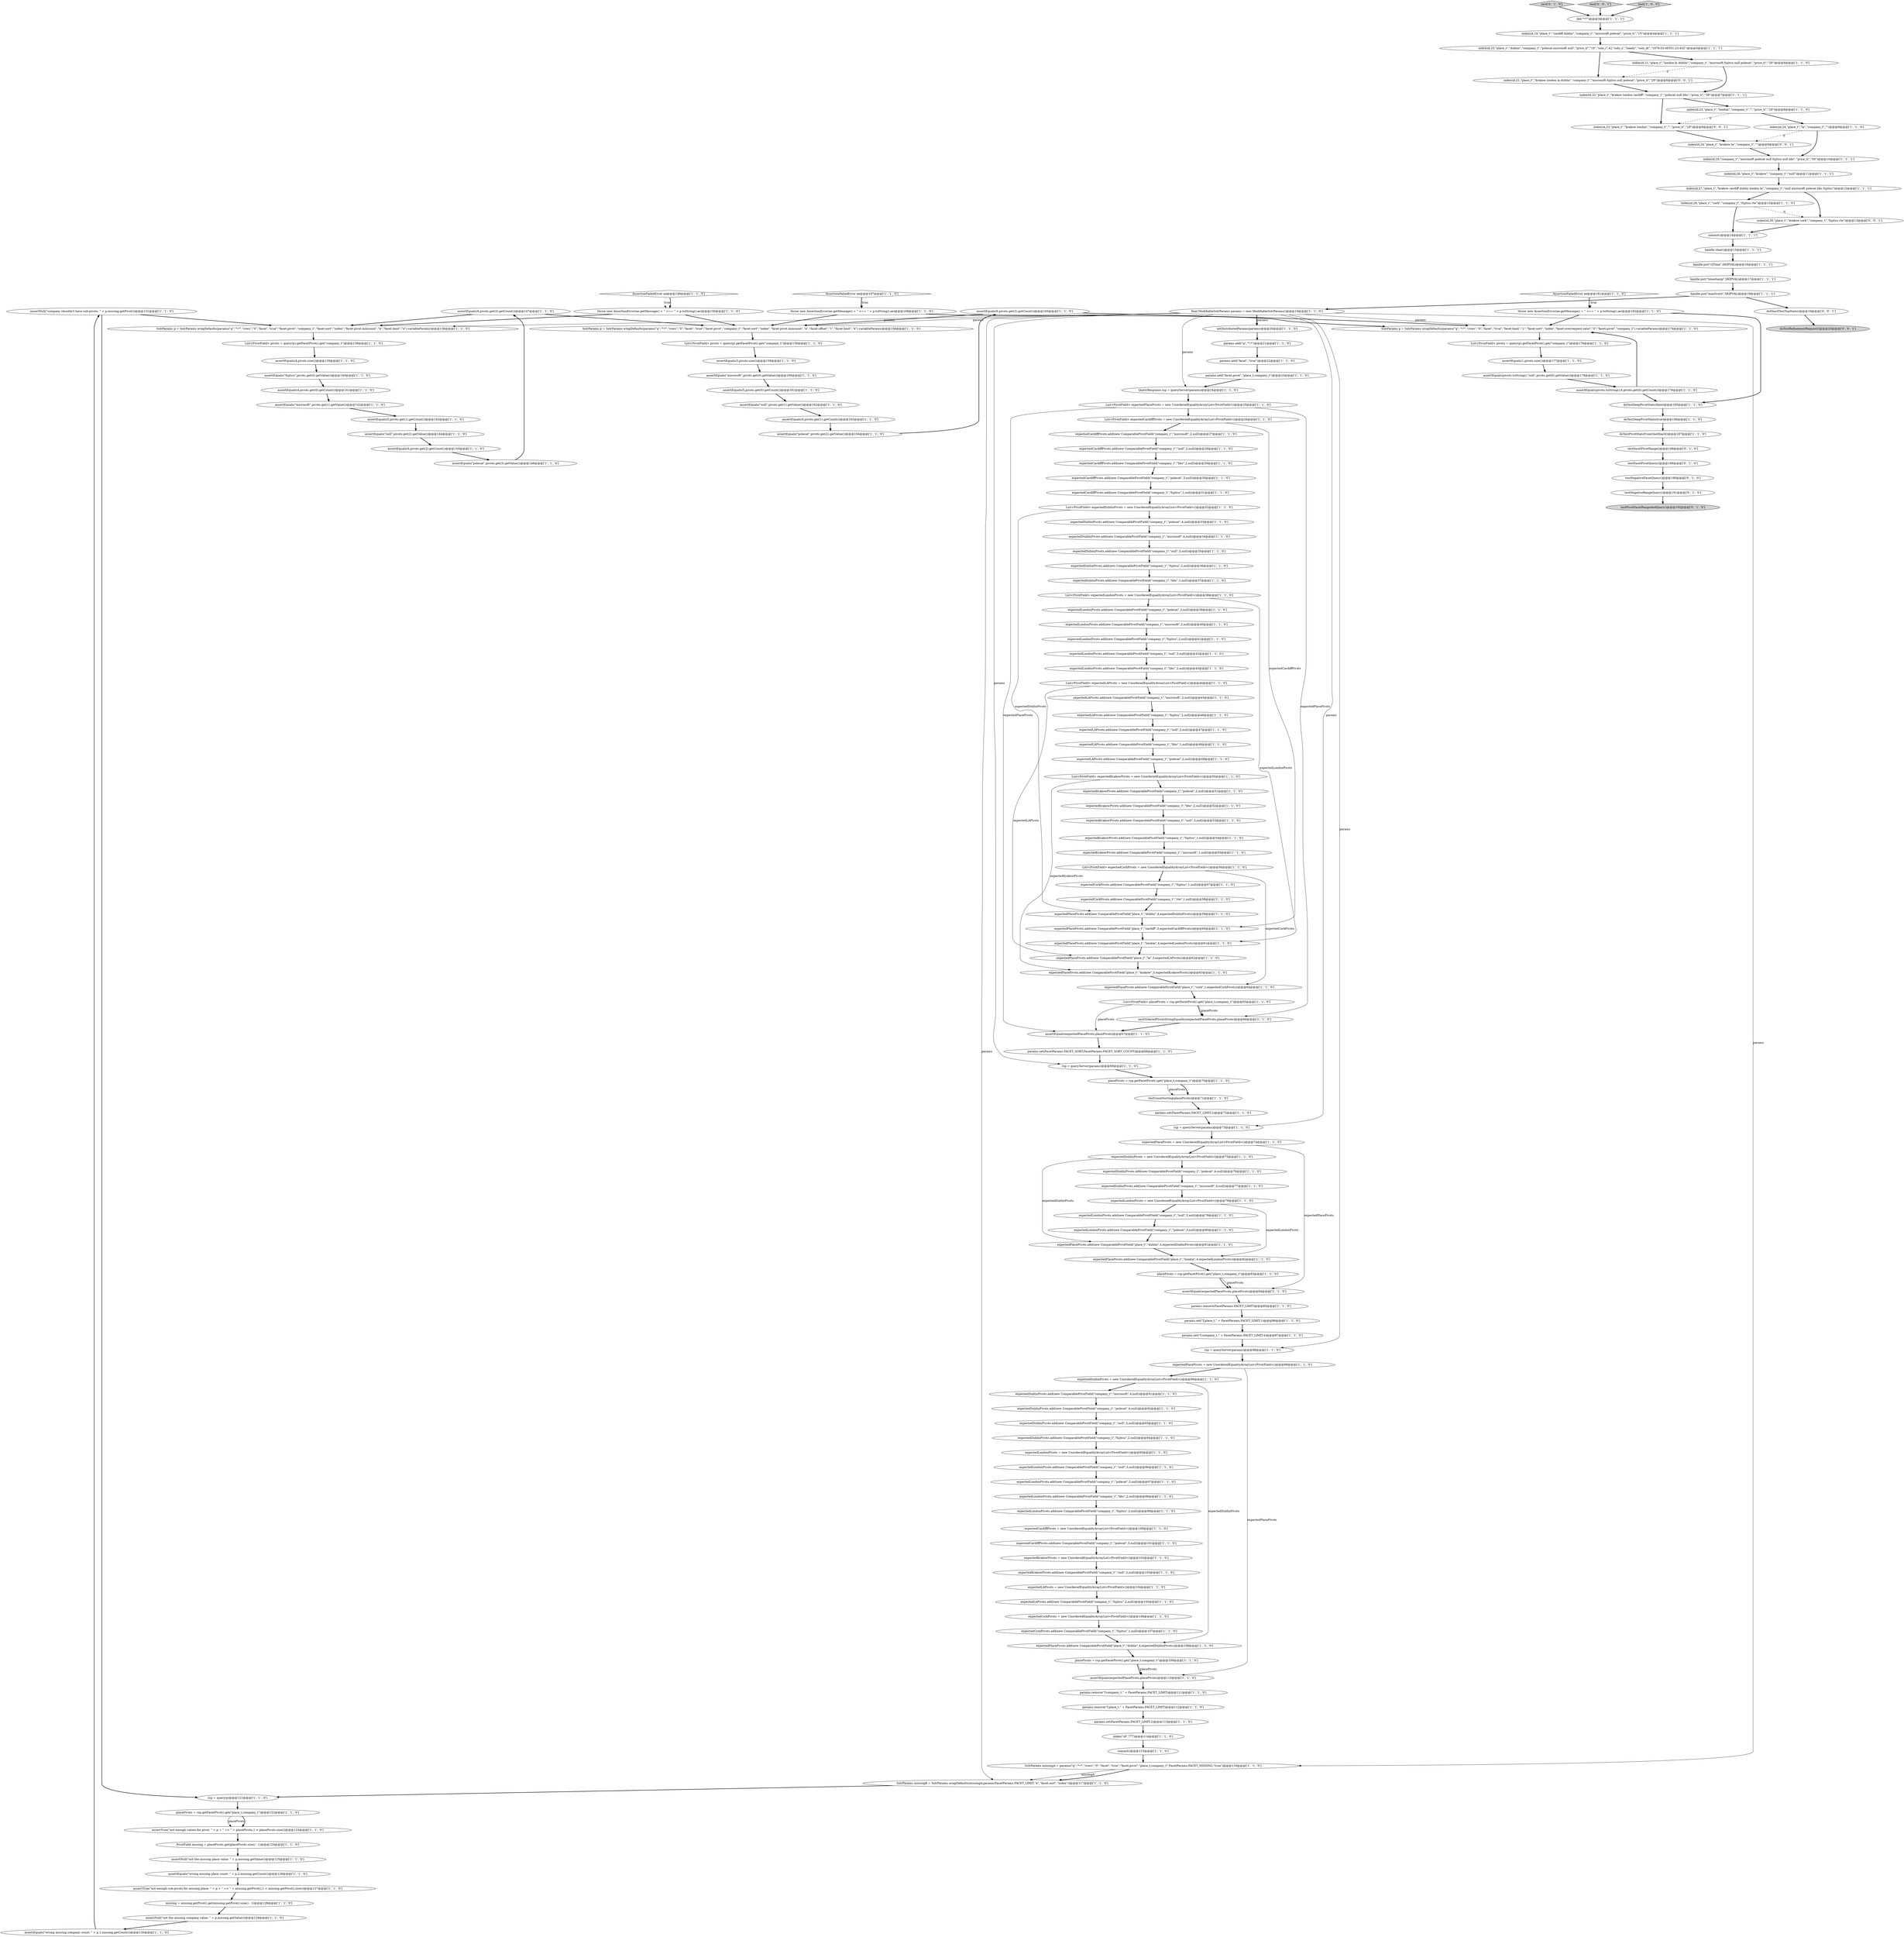 digraph {
17 [style = filled, label = "throw new AssertionError(ae.getMessage() + \" <== \" + p.toString(),ae)@@@182@@@['1', '1', '0']", fillcolor = white, shape = ellipse image = "AAA0AAABBB1BBB"];
1 [style = filled, label = "assertTrue(\"not enough sub-pivots for missing place: \" + p + \" => \" + missing.getPivot(),1 < missing.getPivot().size())@@@127@@@['1', '1', '0']", fillcolor = white, shape = ellipse image = "AAA0AAABBB1BBB"];
120 [style = filled, label = "index(id,22,\"place_t\",\"krakow london cardiff\",\"company_t\",\"polecat null bbc\",\"price_ti\",\"39\")@@@7@@@['1', '1', '1']", fillcolor = white, shape = ellipse image = "AAA0AAABBB1BBB"];
130 [style = filled, label = "expectedCardiffPivots.add(new ComparablePivotField(\"company_t\",\"polecat\",3,null))@@@30@@@['1', '1', '0']", fillcolor = white, shape = ellipse image = "AAA0AAABBB1BBB"];
35 [style = filled, label = "List<PivotField> expectedPlacePivots = new UnorderedEqualityArrayList<PivotField>()@@@25@@@['1', '1', '0']", fillcolor = white, shape = ellipse image = "AAA0AAABBB1BBB"];
116 [style = filled, label = "testOrderedPivotsStringEquality(expectedPlacePivots,placePivots)@@@66@@@['1', '1', '0']", fillcolor = white, shape = ellipse image = "AAA0AAABBB1BBB"];
147 [style = filled, label = "assertEquals(pivots.toString(),6,pivots.get(0).getCount())@@@179@@@['1', '1', '0']", fillcolor = white, shape = ellipse image = "AAA0AAABBB1BBB"];
73 [style = filled, label = "expectedLondonPivots.add(new ComparablePivotField(\"company_t\",\"polecat\",3,null))@@@80@@@['1', '1', '0']", fillcolor = white, shape = ellipse image = "AAA0AAABBB1BBB"];
119 [style = filled, label = "expectedCardiffPivots.add(new ComparablePivotField(\"company_t\",\"polecat\",3,null))@@@101@@@['1', '1', '0']", fillcolor = white, shape = ellipse image = "AAA0AAABBB1BBB"];
56 [style = filled, label = "commit()@@@14@@@['1', '1', '1']", fillcolor = white, shape = ellipse image = "AAA0AAABBB1BBB"];
84 [style = filled, label = "assertEquals(expectedPlacePivots,placePivots)@@@110@@@['1', '1', '0']", fillcolor = white, shape = ellipse image = "AAA0AAABBB1BBB"];
151 [style = filled, label = "params.add(\"facet\",\"true\")@@@22@@@['1', '1', '0']", fillcolor = white, shape = ellipse image = "AAA0AAABBB1BBB"];
112 [style = filled, label = "rsp = query(p)@@@121@@@['1', '1', '0']", fillcolor = white, shape = ellipse image = "AAA0AAABBB1BBB"];
97 [style = filled, label = "expectedDublinPivots.add(new ComparablePivotField(\"company_t\",\"polecat\",4,null))@@@92@@@['1', '1', '0']", fillcolor = white, shape = ellipse image = "AAA0AAABBB1BBB"];
128 [style = filled, label = "expectedKrakowPivots.add(new ComparablePivotField(\"company_t\",\"microsoft\",1,null))@@@55@@@['1', '1', '0']", fillcolor = white, shape = ellipse image = "AAA0AAABBB1BBB"];
16 [style = filled, label = "expectedLAPivots.add(new ComparablePivotField(\"company_t\",\"microsoft\",2,null))@@@45@@@['1', '1', '0']", fillcolor = white, shape = ellipse image = "AAA0AAABBB1BBB"];
138 [style = filled, label = "AssertionFailedError ae@@@181@@@['1', '1', '0']", fillcolor = white, shape = diamond image = "AAA0AAABBB1BBB"];
101 [style = filled, label = "expectedCardiffPivots.add(new ComparablePivotField(\"company_t\",\"microsoft\",2,null))@@@27@@@['1', '1', '0']", fillcolor = white, shape = ellipse image = "AAA0AAABBB1BBB"];
125 [style = filled, label = "expectedDublinPivots.add(new ComparablePivotField(\"company_t\",\"polecat\",4,null))@@@33@@@['1', '1', '0']", fillcolor = white, shape = ellipse image = "AAA0AAABBB1BBB"];
104 [style = filled, label = "List<PivotField> pivots = query(p).getFacetPivot().get(\"company_t\")@@@138@@@['1', '1', '0']", fillcolor = white, shape = ellipse image = "AAA0AAABBB1BBB"];
10 [style = filled, label = "List<PivotField> expectedKrakowPivots = new UnorderedEqualityArrayList<PivotField>()@@@50@@@['1', '1', '0']", fillcolor = white, shape = ellipse image = "AAA0AAABBB1BBB"];
4 [style = filled, label = "commit()@@@115@@@['1', '1', '0']", fillcolor = white, shape = ellipse image = "AAA0AAABBB1BBB"];
8 [style = filled, label = "expectedDublinPivots.add(new ComparablePivotField(\"company_t\",\"fujitsu\",2,null))@@@36@@@['1', '1', '0']", fillcolor = white, shape = ellipse image = "AAA0AAABBB1BBB"];
155 [style = filled, label = "expectedLAPivots.add(new ComparablePivotField(\"company_t\",\"null\",2,null))@@@47@@@['1', '1', '0']", fillcolor = white, shape = ellipse image = "AAA0AAABBB1BBB"];
41 [style = filled, label = "assertEquals(6,pivots.get(2).getCount())@@@165@@@['1', '1', '0']", fillcolor = white, shape = ellipse image = "AAA0AAABBB1BBB"];
142 [style = filled, label = "expectedCardiffPivots.add(new ComparablePivotField(\"company_t\",\"fujitsu\",1,null))@@@31@@@['1', '1', '0']", fillcolor = white, shape = ellipse image = "AAA0AAABBB1BBB"];
68 [style = filled, label = "assertEquals(6,pivots.get(3).getCount())@@@147@@@['1', '1', '0']", fillcolor = white, shape = ellipse image = "AAA0AAABBB1BBB"];
95 [style = filled, label = "assertEquals(4,pivots.get(0).getCount())@@@141@@@['1', '1', '0']", fillcolor = white, shape = ellipse image = "AAA0AAABBB1BBB"];
149 [style = filled, label = "expectedLondonPivots.add(new ComparablePivotField(\"company_t\",\"bbc\",2,null))@@@98@@@['1', '1', '0']", fillcolor = white, shape = ellipse image = "AAA0AAABBB1BBB"];
37 [style = filled, label = "expectedDublinPivots.add(new ComparablePivotField(\"company_t\",\"microsoft\",4,null))@@@34@@@['1', '1', '0']", fillcolor = white, shape = ellipse image = "AAA0AAABBB1BBB"];
46 [style = filled, label = "expectedPlacePivots.add(new ComparablePivotField(\"place_t\",\"dublin\",4,expectedDublinPivots))@@@108@@@['1', '1', '0']", fillcolor = white, shape = ellipse image = "AAA0AAABBB1BBB"];
2 [style = filled, label = "expectedPlacePivots.add(new ComparablePivotField(\"place_t\",\"london\",4,expectedLondonPivots))@@@82@@@['1', '1', '0']", fillcolor = white, shape = ellipse image = "AAA0AAABBB1BBB"];
157 [style = filled, label = "assertEquals(\"fujitsu\",pivots.get(0).getValue())@@@140@@@['1', '1', '0']", fillcolor = white, shape = ellipse image = "AAA0AAABBB1BBB"];
92 [style = filled, label = "expectedLondonPivots.add(new ComparablePivotField(\"company_t\",\"polecat\",3,null))@@@97@@@['1', '1', '0']", fillcolor = white, shape = ellipse image = "AAA0AAABBB1BBB"];
156 [style = filled, label = "expectedPlacePivots.add(new ComparablePivotField(\"place_t\",\"la\",3,expectedLAPivots))@@@62@@@['1', '1', '0']", fillcolor = white, shape = ellipse image = "AAA0AAABBB1BBB"];
172 [style = filled, label = "index(id,24,\"place_t\",\"krakow la\",\"company_t\",\"\")@@@9@@@['0', '0', '1']", fillcolor = white, shape = ellipse image = "AAA0AAABBB3BBB"];
162 [style = filled, label = "test['0', '1', '0']", fillcolor = lightgray, shape = diamond image = "AAA0AAABBB2BBB"];
21 [style = filled, label = "expectedLondonPivots = new UnorderedEqualityArrayList<PivotField>()@@@78@@@['1', '1', '0']", fillcolor = white, shape = ellipse image = "AAA0AAABBB1BBB"];
110 [style = filled, label = "params.set(\"f.place_t.\" + FacetParams.FACET_LIMIT,1)@@@86@@@['1', '1', '0']", fillcolor = white, shape = ellipse image = "AAA0AAABBB1BBB"];
93 [style = filled, label = "params.add(\"facet.pivot\",\"place_t,company_t\")@@@23@@@['1', '1', '0']", fillcolor = white, shape = ellipse image = "AAA0AAABBB1BBB"];
168 [style = filled, label = "test['0', '0', '1']", fillcolor = lightgray, shape = diamond image = "AAA0AAABBB3BBB"];
40 [style = filled, label = "expectedLAPivots = new UnorderedEqualityArrayList<PivotField>()@@@104@@@['1', '1', '0']", fillcolor = white, shape = ellipse image = "AAA0AAABBB1BBB"];
18 [style = filled, label = "assertNull(\"company shouldn't have sub-pivots: \" + p,missing.getPivot())@@@131@@@['1', '1', '0']", fillcolor = white, shape = ellipse image = "AAA0AAABBB1BBB"];
70 [style = filled, label = "assertTrue(\"not enough values for pivot: \" + p + \" => \" + placePivots,1 < placePivots.size())@@@123@@@['1', '1', '0']", fillcolor = white, shape = ellipse image = "AAA0AAABBB1BBB"];
158 [style = filled, label = "expectedLondonPivots.add(new ComparablePivotField(\"company_t\",\"microsoft\",2,null))@@@40@@@['1', '1', '0']", fillcolor = white, shape = ellipse image = "AAA0AAABBB1BBB"];
103 [style = filled, label = "params.add(\"q\",\"*:*\")@@@21@@@['1', '1', '0']", fillcolor = white, shape = ellipse image = "AAA0AAABBB1BBB"];
57 [style = filled, label = "expectedLondonPivots.add(new ComparablePivotField(\"company_t\",\"fujitsu\",2,null))@@@41@@@['1', '1', '0']", fillcolor = white, shape = ellipse image = "AAA0AAABBB1BBB"];
80 [style = filled, label = "params.set(FacetParams.FACET_SORT,FacetParams.FACET_SORT_COUNT)@@@68@@@['1', '1', '0']", fillcolor = white, shape = ellipse image = "AAA0AAABBB1BBB"];
161 [style = filled, label = "testNegativeFacetQuery()@@@190@@@['0', '1', '0']", fillcolor = white, shape = ellipse image = "AAA1AAABBB2BBB"];
98 [style = filled, label = "List<PivotField> expectedCorkPivots = new UnorderedEqualityArrayList<PivotField>()@@@56@@@['1', '1', '0']", fillcolor = white, shape = ellipse image = "AAA0AAABBB1BBB"];
170 [style = filled, label = "index(id,21,\"place_t\",\"krakow london la dublin\",\"company_t\",\"microsoft fujitsu null polecat\",\"price_ti\",\"29\")@@@6@@@['0', '0', '1']", fillcolor = white, shape = ellipse image = "AAA0AAABBB3BBB"];
28 [style = filled, label = "expectedDublinPivots.add(new ComparablePivotField(\"company_t\",\"fujitsu\",2,null))@@@94@@@['1', '1', '0']", fillcolor = white, shape = ellipse image = "AAA0AAABBB1BBB"];
69 [style = filled, label = "expectedLAPivots.add(new ComparablePivotField(\"company_t\",\"bbc\",1,null))@@@48@@@['1', '1', '0']", fillcolor = white, shape = ellipse image = "AAA0AAABBB1BBB"];
87 [style = filled, label = "assertEquals(6,pivots.get(1).getCount())@@@163@@@['1', '1', '0']", fillcolor = white, shape = ellipse image = "AAA0AAABBB1BBB"];
86 [style = filled, label = "params.set(FacetParams.FACET_LIMIT,2)@@@72@@@['1', '1', '0']", fillcolor = white, shape = ellipse image = "AAA0AAABBB1BBB"];
153 [style = filled, label = "expectedLondonPivots.add(new ComparablePivotField(\"company_t\",\"polecat\",3,null))@@@39@@@['1', '1', '0']", fillcolor = white, shape = ellipse image = "AAA0AAABBB1BBB"];
52 [style = filled, label = "expectedDublinPivots.add(new ComparablePivotField(\"company_t\",\"null\",3,null))@@@93@@@['1', '1', '0']", fillcolor = white, shape = ellipse image = "AAA0AAABBB1BBB"];
32 [style = filled, label = "assertEquals(6,pivots.get(2).getCount())@@@145@@@['1', '1', '0']", fillcolor = white, shape = ellipse image = "AAA0AAABBB1BBB"];
14 [style = filled, label = "SolrParams p = SolrParams.wrapDefaults(params(\"q\",\"*:*\",\"rows\",\"0\",\"facet\",\"true\",\"facet.pivot\",\"company_t\",\"facet.sort\",\"index\",\"facet.pivot.mincount\",\"4\",\"facet.limit\",\"4\"),variableParams)@@@136@@@['1', '1', '0']", fillcolor = white, shape = ellipse image = "AAA0AAABBB1BBB"];
141 [style = filled, label = "handle.clear()@@@15@@@['1', '1', '1']", fillcolor = white, shape = ellipse image = "AAA0AAABBB1BBB"];
91 [style = filled, label = "params.remove(FacetParams.FACET_LIMIT)@@@85@@@['1', '1', '0']", fillcolor = white, shape = ellipse image = "AAA0AAABBB1BBB"];
150 [style = filled, label = "assertEquals(\"microsoft\",pivots.get(1).getValue())@@@142@@@['1', '1', '0']", fillcolor = white, shape = ellipse image = "AAA0AAABBB1BBB"];
31 [style = filled, label = "rsp = queryServer(params)@@@69@@@['1', '1', '0']", fillcolor = white, shape = ellipse image = "AAA0AAABBB1BBB"];
129 [style = filled, label = "throw new AssertionError(ae.getMessage() + \" <== \" + p.toString(),ae)@@@150@@@['1', '1', '0']", fillcolor = white, shape = ellipse image = "AAA0AAABBB1BBB"];
134 [style = filled, label = "placePivots = rsp.getFacetPivot().get(\"place_t,company_t\")@@@83@@@['1', '1', '0']", fillcolor = white, shape = ellipse image = "AAA0AAABBB1BBB"];
78 [style = filled, label = "expectedCorkPivots.add(new ComparablePivotField(\"company_t\",\"fujitsu\",1,null))@@@57@@@['1', '1', '0']", fillcolor = white, shape = ellipse image = "AAA0AAABBB1BBB"];
115 [style = filled, label = "placePivots = rsp.getFacetPivot().get(\"place_t,company_t\")@@@109@@@['1', '1', '0']", fillcolor = white, shape = ellipse image = "AAA0AAABBB1BBB"];
20 [style = filled, label = "List<PivotField> pivots = query(p).getFacetPivot().get(\"company_t\")@@@176@@@['1', '1', '0']", fillcolor = white, shape = ellipse image = "AAA0AAABBB1BBB"];
121 [style = filled, label = "expectedLondonPivots.add(new ComparablePivotField(\"company_t\",\"null\",3,null))@@@42@@@['1', '1', '0']", fillcolor = white, shape = ellipse image = "AAA0AAABBB1BBB"];
15 [style = filled, label = "doTestDeepPivotStats(true)@@@186@@@['1', '1', '0']", fillcolor = white, shape = ellipse image = "AAA0AAABBB1BBB"];
109 [style = filled, label = "expectedPlacePivots.add(new ComparablePivotField(\"place_t\",\"dublin\",4,expectedDublinPivots))@@@59@@@['1', '1', '0']", fillcolor = white, shape = ellipse image = "AAA0AAABBB1BBB"];
146 [style = filled, label = "index(id,19,\"place_t\",\"cardiff dublin\",\"company_t\",\"microsoft polecat\",\"price_ti\",\"15\")@@@4@@@['1', '1', '1']", fillcolor = white, shape = ellipse image = "AAA0AAABBB1BBB"];
12 [style = filled, label = "expectedDublinPivots.add(new ComparablePivotField(\"company_t\",\"polecat\",4,null))@@@76@@@['1', '1', '0']", fillcolor = white, shape = ellipse image = "AAA0AAABBB1BBB"];
139 [style = filled, label = "List<PivotField> expectedLondonPivots = new UnorderedEqualityArrayList<PivotField>()@@@38@@@['1', '1', '0']", fillcolor = white, shape = ellipse image = "AAA0AAABBB1BBB"];
19 [style = filled, label = "assertEquals(5,pivots.get(0).getCount())@@@161@@@['1', '1', '0']", fillcolor = white, shape = ellipse image = "AAA0AAABBB1BBB"];
58 [style = filled, label = "assertEquals(\"null\",pivots.get(1).getValue())@@@162@@@['1', '1', '0']", fillcolor = white, shape = ellipse image = "AAA0AAABBB1BBB"];
5 [style = filled, label = "List<PivotField> expectedLAPivots = new UnorderedEqualityArrayList<PivotField>()@@@44@@@['1', '1', '0']", fillcolor = white, shape = ellipse image = "AAA0AAABBB1BBB"];
53 [style = filled, label = "expectedPlacePivots.add(new ComparablePivotField(\"place_t\",\"cardiff\",3,expectedCardiffPivots))@@@60@@@['1', '1', '0']", fillcolor = white, shape = ellipse image = "AAA0AAABBB1BBB"];
60 [style = filled, label = "missing = missing.getPivot().get(missing.getPivot().size() - 1)@@@128@@@['1', '1', '0']", fillcolor = white, shape = ellipse image = "AAA0AAABBB1BBB"];
61 [style = filled, label = "expectedLAPivots.add(new ComparablePivotField(\"company_t\",\"polecat\",2,null))@@@49@@@['1', '1', '0']", fillcolor = white, shape = ellipse image = "AAA0AAABBB1BBB"];
62 [style = filled, label = "index(id,20,\"place_t\",\"dublin\",\"company_t\",\"polecat microsoft null\",\"price_ti\",\"19\",\"solo_i\",42,\"solo_s\",\"lonely\",\"solo_dt\",\"1976-03-06T01:23:45Z\")@@@5@@@['1', '1', '1']", fillcolor = white, shape = ellipse image = "AAA0AAABBB1BBB"];
71 [style = filled, label = "SolrParams p = SolrParams.wrapDefaults(params(\"q\",\"*:*\",\"rows\",\"0\",\"facet\",\"true\",\"facet.limit\",\"1\",\"facet.sort\",\"index\",\"facet.overrequest.ratio\",\"0\",\"facet.pivot\",\"company_t\"),variableParams)@@@174@@@['1', '1', '0']", fillcolor = white, shape = ellipse image = "AAA0AAABBB1BBB"];
64 [style = filled, label = "index(id,24,\"place_t\",\"la\",\"company_t\",\"\")@@@9@@@['1', '1', '0']", fillcolor = white, shape = ellipse image = "AAA0AAABBB1BBB"];
81 [style = filled, label = "assertEquals(5,pivots.get(1).getCount())@@@143@@@['1', '1', '0']", fillcolor = white, shape = ellipse image = "AAA0AAABBB1BBB"];
166 [style = filled, label = "testNegativeRangeQuery()@@@191@@@['0', '1', '0']", fillcolor = white, shape = ellipse image = "AAA1AAABBB2BBB"];
83 [style = filled, label = "expectedDublinPivots = new UnorderedEqualityArrayList<PivotField>()@@@75@@@['1', '1', '0']", fillcolor = white, shape = ellipse image = "AAA0AAABBB1BBB"];
136 [style = filled, label = "expectedLondonPivots.add(new ComparablePivotField(\"company_t\",\"null\",3,null))@@@79@@@['1', '1', '0']", fillcolor = white, shape = ellipse image = "AAA0AAABBB1BBB"];
82 [style = filled, label = "doTestDeepPivotStats(false)@@@185@@@['1', '1', '0']", fillcolor = white, shape = ellipse image = "AAA0AAABBB1BBB"];
117 [style = filled, label = "expectedLondonPivots.add(new ComparablePivotField(\"company_t\",\"bbc\",2,null))@@@43@@@['1', '1', '0']", fillcolor = white, shape = ellipse image = "AAA0AAABBB1BBB"];
26 [style = filled, label = "expectedPlacePivots = new UnorderedEqualityArrayList<PivotField>()@@@89@@@['1', '1', '0']", fillcolor = white, shape = ellipse image = "AAA0AAABBB1BBB"];
122 [style = filled, label = "test['1', '0', '0']", fillcolor = lightgray, shape = diamond image = "AAA0AAABBB1BBB"];
102 [style = filled, label = "expectedKrakowPivots.add(new ComparablePivotField(\"company_t\",\"fujitsu\",1,null))@@@54@@@['1', '1', '0']", fillcolor = white, shape = ellipse image = "AAA0AAABBB1BBB"];
165 [style = filled, label = "testFacetPivotQuery()@@@189@@@['0', '1', '0']", fillcolor = white, shape = ellipse image = "AAA1AAABBB2BBB"];
106 [style = filled, label = "expectedCardiffPivots.add(new ComparablePivotField(\"company_t\",\"bbc\",2,null))@@@29@@@['1', '1', '0']", fillcolor = white, shape = ellipse image = "AAA0AAABBB1BBB"];
79 [style = filled, label = "params.remove(\"f.company_t.\" + FacetParams.FACET_LIMIT)@@@111@@@['1', '1', '0']", fillcolor = white, shape = ellipse image = "AAA0AAABBB1BBB"];
77 [style = filled, label = "params.remove(\"f.place_t.\" + FacetParams.FACET_LIMIT)@@@112@@@['1', '1', '0']", fillcolor = white, shape = ellipse image = "AAA0AAABBB1BBB"];
89 [style = filled, label = "expectedKrakowPivots.add(new ComparablePivotField(\"company_t\",\"null\",3,null))@@@53@@@['1', '1', '0']", fillcolor = white, shape = ellipse image = "AAA0AAABBB1BBB"];
99 [style = filled, label = "expectedPlacePivots.add(new ComparablePivotField(\"place_t\",\"cork\",1,expectedCorkPivots))@@@64@@@['1', '1', '0']", fillcolor = white, shape = ellipse image = "AAA0AAABBB1BBB"];
108 [style = filled, label = "assertEquals(3,pivots.size())@@@159@@@['1', '1', '0']", fillcolor = white, shape = ellipse image = "AAA0AAABBB1BBB"];
164 [style = filled, label = "testFacetPivotRange()@@@188@@@['0', '1', '0']", fillcolor = white, shape = ellipse image = "AAA1AAABBB2BBB"];
152 [style = filled, label = "List<PivotField> expectedDublinPivots = new UnorderedEqualityArrayList<PivotField>()@@@32@@@['1', '1', '0']", fillcolor = white, shape = ellipse image = "AAA0AAABBB1BBB"];
51 [style = filled, label = "expectedLondonPivots.add(new ComparablePivotField(\"company_t\",\"null\",3,null))@@@96@@@['1', '1', '0']", fillcolor = white, shape = ellipse image = "AAA0AAABBB1BBB"];
114 [style = filled, label = "expectedKrakowPivots.add(new ComparablePivotField(\"company_t\",\"null\",3,null))@@@103@@@['1', '1', '0']", fillcolor = white, shape = ellipse image = "AAA0AAABBB1BBB"];
140 [style = filled, label = "expectedCorkPivots = new UnorderedEqualityArrayList<PivotField>()@@@106@@@['1', '1', '0']", fillcolor = white, shape = ellipse image = "AAA0AAABBB1BBB"];
43 [style = filled, label = "handle.put(\"QTime\",SKIPVAL)@@@16@@@['1', '1', '1']", fillcolor = white, shape = ellipse image = "AAA0AAABBB1BBB"];
90 [style = filled, label = "assertEquals(\"wrong missing company count: \" + p,1,missing.getCount())@@@130@@@['1', '1', '0']", fillcolor = white, shape = ellipse image = "AAA0AAABBB1BBB"];
154 [style = filled, label = "expectedCardiffPivots = new UnorderedEqualityArrayList<PivotField>()@@@100@@@['1', '1', '0']", fillcolor = white, shape = ellipse image = "AAA0AAABBB1BBB"];
173 [style = filled, label = "doTestRefinementRequest()@@@20@@@['0', '0', '1']", fillcolor = lightgray, shape = ellipse image = "AAA0AAABBB3BBB"];
133 [style = filled, label = "placePivots = rsp.getFacetPivot().get(\"place_t,company_t\")@@@70@@@['1', '1', '0']", fillcolor = white, shape = ellipse image = "AAA0AAABBB1BBB"];
25 [style = filled, label = "params.set(\"f.company_t.\" + FacetParams.FACET_LIMIT,4)@@@87@@@['1', '1', '0']", fillcolor = white, shape = ellipse image = "AAA0AAABBB1BBB"];
44 [style = filled, label = "expectedKrakowPivots.add(new ComparablePivotField(\"company_t\",\"polecat\",2,null))@@@51@@@['1', '1', '0']", fillcolor = white, shape = ellipse image = "AAA0AAABBB1BBB"];
88 [style = filled, label = "final ModifiableSolrParams params = new ModifiableSolrParams()@@@19@@@['1', '1', '0']", fillcolor = white, shape = ellipse image = "AAA0AAABBB1BBB"];
13 [style = filled, label = "List<PivotField> placePivots = rsp.getFacetPivot().get(\"place_t,company_t\")@@@65@@@['1', '1', '0']", fillcolor = white, shape = ellipse image = "AAA0AAABBB1BBB"];
169 [style = filled, label = "index(id,23,\"place_t\",\"krakow london\",\"company_t\",\"\",\"price_ti\",\"29\")@@@8@@@['0', '0', '1']", fillcolor = white, shape = ellipse image = "AAA0AAABBB3BBB"];
100 [style = filled, label = "expectedPlacePivots.add(new ComparablePivotField(\"place_t\",\"krakow\",3,expectedKrakowPivots))@@@63@@@['1', '1', '0']", fillcolor = white, shape = ellipse image = "AAA0AAABBB1BBB"];
63 [style = filled, label = "assertEquals(4,pivots.size())@@@139@@@['1', '1', '0']", fillcolor = white, shape = ellipse image = "AAA0AAABBB1BBB"];
39 [style = filled, label = "QueryResponse rsp = queryServer(params)@@@24@@@['1', '1', '0']", fillcolor = white, shape = ellipse image = "AAA0AAABBB1BBB"];
23 [style = filled, label = "doTestPivotStatsFromOneShard()@@@187@@@['1', '1', '0']", fillcolor = white, shape = ellipse image = "AAA0AAABBB1BBB"];
111 [style = filled, label = "expectedLondonPivots = new UnorderedEqualityArrayList<PivotField>()@@@95@@@['1', '1', '0']", fillcolor = white, shape = ellipse image = "AAA0AAABBB1BBB"];
67 [style = filled, label = "expectedCardiffPivots.add(new ComparablePivotField(\"company_t\",\"null\",2,null))@@@28@@@['1', '1', '0']", fillcolor = white, shape = ellipse image = "AAA0AAABBB1BBB"];
123 [style = filled, label = "params.set(FacetParams.FACET_LIMIT,2)@@@113@@@['1', '1', '0']", fillcolor = white, shape = ellipse image = "AAA0AAABBB1BBB"];
76 [style = filled, label = "expectedLondonPivots.add(new ComparablePivotField(\"company_t\",\"fujitsu\",2,null))@@@99@@@['1', '1', '0']", fillcolor = white, shape = ellipse image = "AAA0AAABBB1BBB"];
124 [style = filled, label = "index(id,27,\"place_t\",\"krakow cardiff dublin london la\",\"company_t\",\"null microsoft polecat bbc fujitsu\")@@@12@@@['1', '1', '1']", fillcolor = white, shape = ellipse image = "AAA0AAABBB1BBB"];
38 [style = filled, label = "index(\"id\",777)@@@114@@@['1', '1', '0']", fillcolor = white, shape = ellipse image = "AAA0AAABBB1BBB"];
45 [style = filled, label = "expectedPlacePivots = new UnorderedEqualityArrayList<PivotField>()@@@74@@@['1', '1', '0']", fillcolor = white, shape = ellipse image = "AAA0AAABBB1BBB"];
42 [style = filled, label = "assertEquals(pivots.toString(),\"null\",pivots.get(0).getValue())@@@178@@@['1', '1', '0']", fillcolor = white, shape = ellipse image = "AAA0AAABBB1BBB"];
131 [style = filled, label = "expectedLAPivots.add(new ComparablePivotField(\"company_t\",\"fujitsu\",2,null))@@@105@@@['1', '1', '0']", fillcolor = white, shape = ellipse image = "AAA0AAABBB1BBB"];
135 [style = filled, label = "index(id,21,\"place_t\",\"london la dublin\",\"company_t\",\"microsoft fujitsu null polecat\",\"price_ti\",\"29\")@@@6@@@['1', '1', '0']", fillcolor = white, shape = ellipse image = "AAA0AAABBB1BBB"];
29 [style = filled, label = "List<PivotField> expectedCardiffPivots = new UnorderedEqualityArrayList<PivotField>()@@@26@@@['1', '1', '0']", fillcolor = white, shape = ellipse image = "AAA0AAABBB1BBB"];
0 [style = filled, label = "expectedDublinPivots.add(new ComparablePivotField(\"company_t\",\"microsoft\",4,null))@@@77@@@['1', '1', '0']", fillcolor = white, shape = ellipse image = "AAA0AAABBB1BBB"];
22 [style = filled, label = "expectedDublinPivots.add(new ComparablePivotField(\"company_t\",\"microsoft\",4,null))@@@91@@@['1', '1', '0']", fillcolor = white, shape = ellipse image = "AAA0AAABBB1BBB"];
127 [style = filled, label = "index(id,26,\"place_t\",\"krakow\",\"company_t\",\"null\")@@@11@@@['1', '1', '1']", fillcolor = white, shape = ellipse image = "AAA0AAABBB1BBB"];
145 [style = filled, label = "SolrParams p = SolrParams.wrapDefaults(params(\"q\",\"*:*\",\"rows\",\"0\",\"facet\",\"true\",\"facet.pivot\",\"company_t\",\"facet.sort\",\"index\",\"facet.pivot.mincount\",\"4\",\"facet.offset\",\"1\",\"facet.limit\",\"4\"),variableParams)@@@156@@@['1', '1', '0']", fillcolor = white, shape = ellipse image = "AAA0AAABBB1BBB"];
34 [style = filled, label = "handle.put(\"timestamp\",SKIPVAL)@@@17@@@['1', '1', '1']", fillcolor = white, shape = ellipse image = "AAA0AAABBB1BBB"];
148 [style = filled, label = "AssertionFailedError ae@@@149@@@['1', '1', '0']", fillcolor = white, shape = diamond image = "AAA0AAABBB1BBB"];
24 [style = filled, label = "expectedLAPivots.add(new ComparablePivotField(\"company_t\",\"fujitsu\",2,null))@@@46@@@['1', '1', '0']", fillcolor = white, shape = ellipse image = "AAA0AAABBB1BBB"];
126 [style = filled, label = "assertEquals(expectedPlacePivots,placePivots)@@@84@@@['1', '1', '0']", fillcolor = white, shape = ellipse image = "AAA0AAABBB1BBB"];
159 [style = filled, label = "assertEquals(expectedPlacePivots,placePivots)@@@67@@@['1', '1', '0']", fillcolor = white, shape = ellipse image = "AAA0AAABBB1BBB"];
66 [style = filled, label = "rsp = queryServer(params)@@@88@@@['1', '1', '0']", fillcolor = white, shape = ellipse image = "AAA0AAABBB1BBB"];
96 [style = filled, label = "expectedKrakowPivots = new UnorderedEqualityArrayList<PivotField>()@@@102@@@['1', '1', '0']", fillcolor = white, shape = ellipse image = "AAA0AAABBB1BBB"];
74 [style = filled, label = "assertNull(\"not the missing company value: \" + p,missing.getValue())@@@129@@@['1', '1', '0']", fillcolor = white, shape = ellipse image = "AAA0AAABBB1BBB"];
27 [style = filled, label = "throw new AssertionError(ae.getMessage() + \" <== \" + p.toString(),ae)@@@168@@@['1', '1', '0']", fillcolor = white, shape = ellipse image = "AAA0AAABBB1BBB"];
75 [style = filled, label = "index(id,23,\"place_t\",\"london\",\"company_t\",\"\",\"price_ti\",\"29\")@@@8@@@['1', '1', '0']", fillcolor = white, shape = ellipse image = "AAA0AAABBB1BBB"];
113 [style = filled, label = "handle.put(\"maxScore\",SKIPVAL)@@@18@@@['1', '1', '1']", fillcolor = white, shape = ellipse image = "AAA0AAABBB1BBB"];
118 [style = filled, label = "expectedCorkPivots.add(new ComparablePivotField(\"company_t\",\"rte\",1,null))@@@58@@@['1', '1', '0']", fillcolor = white, shape = ellipse image = "AAA0AAABBB1BBB"];
107 [style = filled, label = "PivotField missing = placePivots.get(placePivots.size() - 1)@@@124@@@['1', '1', '0']", fillcolor = white, shape = ellipse image = "AAA0AAABBB1BBB"];
6 [style = filled, label = "assertEquals(\"polecat\",pivots.get(3).getValue())@@@146@@@['1', '1', '0']", fillcolor = white, shape = ellipse image = "AAA0AAABBB1BBB"];
59 [style = filled, label = "assertEquals(\"microsoft\",pivots.get(0).getValue())@@@160@@@['1', '1', '0']", fillcolor = white, shape = ellipse image = "AAA0AAABBB1BBB"];
163 [style = filled, label = "testPivotFacetRangeAndQuery()@@@192@@@['0', '1', '0']", fillcolor = lightgray, shape = ellipse image = "AAA1AAABBB2BBB"];
3 [style = filled, label = "SolrParams missingB = SolrParams.wrapDefaults(missingA,params(FacetParams.FACET_LIMIT,\"4\",\"facet.sort\",\"index\"))@@@117@@@['1', '1', '0']", fillcolor = white, shape = ellipse image = "AAA0AAABBB1BBB"];
65 [style = filled, label = "setDistributedParams(params)@@@20@@@['1', '1', '0']", fillcolor = white, shape = ellipse image = "AAA0AAABBB1BBB"];
143 [style = filled, label = "SolrParams missingA = params(\"q\",\"*:*\",\"rows\",\"0\",\"facet\",\"true\",\"facet.pivot\",\"place_t,company_t\",FacetParams.FACET_MISSING,\"true\")@@@116@@@['1', '1', '0']", fillcolor = white, shape = ellipse image = "AAA0AAABBB1BBB"];
11 [style = filled, label = "index(id,25,\"company_t\",\"microsoft polecat null fujitsu null bbc\",\"price_ti\",\"59\")@@@10@@@['1', '1', '1']", fillcolor = white, shape = ellipse image = "AAA0AAABBB1BBB"];
72 [style = filled, label = "expectedDublinPivots.add(new ComparablePivotField(\"company_t\",\"null\",3,null))@@@35@@@['1', '1', '0']", fillcolor = white, shape = ellipse image = "AAA0AAABBB1BBB"];
49 [style = filled, label = "del(\"*:*\")@@@3@@@['1', '1', '1']", fillcolor = white, shape = ellipse image = "AAA0AAABBB1BBB"];
36 [style = filled, label = "assertEquals(1,pivots.size())@@@177@@@['1', '1', '0']", fillcolor = white, shape = ellipse image = "AAA0AAABBB1BBB"];
55 [style = filled, label = "expectedPlacePivots.add(new ComparablePivotField(\"place_t\",\"dublin\",4,expectedDublinPivots))@@@81@@@['1', '1', '0']", fillcolor = white, shape = ellipse image = "AAA0AAABBB1BBB"];
48 [style = filled, label = "placePivots = rsp.getFacetPivot().get(\"place_t,company_t\")@@@122@@@['1', '1', '0']", fillcolor = white, shape = ellipse image = "AAA0AAABBB1BBB"];
85 [style = filled, label = "AssertionFailedError ae@@@167@@@['1', '1', '0']", fillcolor = white, shape = diamond image = "AAA0AAABBB1BBB"];
137 [style = filled, label = "expectedDublinPivots.add(new ComparablePivotField(\"company_t\",\"bbc\",1,null))@@@37@@@['1', '1', '0']", fillcolor = white, shape = ellipse image = "AAA0AAABBB1BBB"];
47 [style = filled, label = "expectedDublinPivots = new UnorderedEqualityArrayList<PivotField>()@@@90@@@['1', '1', '0']", fillcolor = white, shape = ellipse image = "AAA0AAABBB1BBB"];
50 [style = filled, label = "index(id,28,\"place_t\",\"cork\",\"company_t\",\"fujitsu rte\")@@@13@@@['1', '1', '0']", fillcolor = white, shape = ellipse image = "AAA0AAABBB1BBB"];
144 [style = filled, label = "expectedPlacePivots.add(new ComparablePivotField(\"place_t\",\"london\",4,expectedLondonPivots))@@@61@@@['1', '1', '0']", fillcolor = white, shape = ellipse image = "AAA0AAABBB1BBB"];
30 [style = filled, label = "expectedKrakowPivots.add(new ComparablePivotField(\"company_t\",\"bbc\",2,null))@@@52@@@['1', '1', '0']", fillcolor = white, shape = ellipse image = "AAA0AAABBB1BBB"];
33 [style = filled, label = "assertEquals(\"wrong missing place count: \" + p,2,missing.getCount())@@@126@@@['1', '1', '0']", fillcolor = white, shape = ellipse image = "AAA0AAABBB1BBB"];
7 [style = filled, label = "assertNull(\"not the missing place value: \" + p,missing.getValue())@@@125@@@['1', '1', '0']", fillcolor = white, shape = ellipse image = "AAA0AAABBB1BBB"];
94 [style = filled, label = "assertEquals(\"polecat\",pivots.get(2).getValue())@@@164@@@['1', '1', '0']", fillcolor = white, shape = ellipse image = "AAA0AAABBB1BBB"];
167 [style = filled, label = "doShardTestTopStats()@@@19@@@['0', '0', '1']", fillcolor = white, shape = ellipse image = "AAA0AAABBB3BBB"];
54 [style = filled, label = "rsp = queryServer(params)@@@73@@@['1', '1', '0']", fillcolor = white, shape = ellipse image = "AAA0AAABBB1BBB"];
105 [style = filled, label = "testCountSorting(placePivots)@@@71@@@['1', '1', '0']", fillcolor = white, shape = ellipse image = "AAA0AAABBB1BBB"];
9 [style = filled, label = "List<PivotField> pivots = query(p).getFacetPivot().get(\"company_t\")@@@158@@@['1', '1', '0']", fillcolor = white, shape = ellipse image = "AAA0AAABBB1BBB"];
132 [style = filled, label = "assertEquals(\"null\",pivots.get(2).getValue())@@@144@@@['1', '1', '0']", fillcolor = white, shape = ellipse image = "AAA0AAABBB1BBB"];
160 [style = filled, label = "expectedCorkPivots.add(new ComparablePivotField(\"company_t\",\"fujitsu\",1,null))@@@107@@@['1', '1', '0']", fillcolor = white, shape = ellipse image = "AAA0AAABBB1BBB"];
171 [style = filled, label = "index(id,28,\"place_t\",\"krakow cork\",\"company_t\",\"fujitsu rte\")@@@13@@@['0', '0', '1']", fillcolor = white, shape = ellipse image = "AAA0AAABBB3BBB"];
45->83 [style = bold, label=""];
28->111 [style = bold, label=""];
88->39 [style = solid, label="params"];
13->116 [style = bold, label=""];
151->93 [style = bold, label=""];
81->132 [style = bold, label=""];
65->103 [style = bold, label=""];
36->42 [style = bold, label=""];
17->71 [style = bold, label=""];
118->109 [style = bold, label=""];
23->164 [style = bold, label=""];
88->143 [style = solid, label="params"];
170->120 [style = bold, label=""];
35->116 [style = solid, label="expectedPlacePivots"];
152->109 [style = solid, label="expectedDublinPivots"];
127->124 [style = bold, label=""];
156->100 [style = bold, label=""];
172->11 [style = bold, label=""];
144->156 [style = bold, label=""];
137->139 [style = bold, label=""];
98->78 [style = bold, label=""];
76->154 [style = bold, label=""];
18->112 [style = bold, label=""];
19->58 [style = bold, label=""];
29->53 [style = solid, label="expectedCardiffPivots"];
54->45 [style = bold, label=""];
134->126 [style = solid, label="placePivots"];
93->39 [style = bold, label=""];
143->3 [style = solid, label="missingA"];
122->49 [style = bold, label=""];
47->46 [style = solid, label="expectedDublinPivots"];
49->146 [style = bold, label=""];
158->57 [style = bold, label=""];
171->56 [style = bold, label=""];
47->22 [style = bold, label=""];
124->50 [style = bold, label=""];
44->30 [style = bold, label=""];
80->31 [style = bold, label=""];
149->76 [style = bold, label=""];
0->21 [style = bold, label=""];
112->48 [style = bold, label=""];
150->81 [style = bold, label=""];
41->71 [style = bold, label=""];
138->17 [style = bold, label=""];
22->97 [style = bold, label=""];
77->123 [style = bold, label=""];
62->135 [style = bold, label=""];
146->62 [style = bold, label=""];
110->25 [style = bold, label=""];
70->107 [style = bold, label=""];
128->98 [style = bold, label=""];
1->60 [style = bold, label=""];
95->150 [style = bold, label=""];
13->116 [style = solid, label="placePivots"];
34->113 [style = bold, label=""];
86->54 [style = bold, label=""];
48->70 [style = solid, label="placePivots"];
57->121 [style = bold, label=""];
50->171 [style = dashed, label="0"];
124->171 [style = bold, label=""];
99->13 [style = bold, label=""];
153->158 [style = bold, label=""];
12->0 [style = bold, label=""];
131->140 [style = bold, label=""];
167->173 [style = bold, label=""];
8->137 [style = bold, label=""];
117->5 [style = bold, label=""];
123->38 [style = bold, label=""];
29->101 [style = bold, label=""];
59->19 [style = bold, label=""];
42->147 [style = bold, label=""];
38->4 [style = bold, label=""];
159->80 [style = bold, label=""];
154->119 [style = bold, label=""];
39->35 [style = bold, label=""];
113->167 [style = bold, label=""];
27->71 [style = bold, label=""];
15->23 [style = bold, label=""];
89->102 [style = bold, label=""];
106->130 [style = bold, label=""];
130->142 [style = bold, label=""];
58->87 [style = bold, label=""];
88->31 [style = solid, label="params"];
147->71 [style = bold, label=""];
88->3 [style = solid, label="params"];
37->72 [style = bold, label=""];
121->117 [style = bold, label=""];
30->89 [style = bold, label=""];
143->3 [style = bold, label=""];
61->10 [style = bold, label=""];
92->149 [style = bold, label=""];
164->165 [style = bold, label=""];
169->172 [style = bold, label=""];
83->55 [style = solid, label="expectedDublinPivots"];
101->67 [style = bold, label=""];
13->159 [style = solid, label="placePivots"];
136->73 [style = bold, label=""];
68->145 [style = bold, label=""];
97->52 [style = bold, label=""];
62->170 [style = bold, label=""];
102->128 [style = bold, label=""];
3->112 [style = bold, label=""];
142->152 [style = bold, label=""];
48->70 [style = bold, label=""];
35->159 [style = solid, label="expectedPlacePivots"];
88->14 [style = solid, label="params"];
26->84 [style = solid, label="expectedPlacePivots"];
60->74 [style = bold, label=""];
113->88 [style = bold, label=""];
108->59 [style = bold, label=""];
64->172 [style = dashed, label="0"];
73->55 [style = bold, label=""];
132->32 [style = bold, label=""];
88->145 [style = solid, label="params"];
85->27 [style = bold, label=""];
20->36 [style = bold, label=""];
133->105 [style = solid, label="placePivots"];
66->26 [style = bold, label=""];
114->40 [style = bold, label=""];
5->16 [style = bold, label=""];
69->61 [style = bold, label=""];
75->169 [style = dashed, label="0"];
85->27 [style = dotted, label="true"];
31->133 [style = bold, label=""];
24->155 [style = bold, label=""];
105->86 [style = bold, label=""];
51->92 [style = bold, label=""];
88->54 [style = solid, label="params"];
21->2 [style = solid, label="expectedLondonPivots"];
79->77 [style = bold, label=""];
168->49 [style = bold, label=""];
7->33 [style = bold, label=""];
88->71 [style = solid, label="params"];
84->79 [style = bold, label=""];
9->108 [style = bold, label=""];
91->110 [style = bold, label=""];
4->143 [style = bold, label=""];
55->2 [style = bold, label=""];
88->65 [style = solid, label="params"];
139->153 [style = bold, label=""];
41->145 [style = bold, label=""];
107->7 [style = bold, label=""];
74->90 [style = bold, label=""];
157->95 [style = bold, label=""];
152->125 [style = bold, label=""];
10->44 [style = bold, label=""];
125->37 [style = bold, label=""];
96->114 [style = bold, label=""];
56->141 [style = bold, label=""];
100->99 [style = bold, label=""];
119->96 [style = bold, label=""];
161->166 [style = bold, label=""];
94->41 [style = bold, label=""];
129->145 [style = bold, label=""];
64->11 [style = bold, label=""];
90->18 [style = bold, label=""];
82->15 [style = bold, label=""];
165->161 [style = bold, label=""];
162->49 [style = bold, label=""];
32->6 [style = bold, label=""];
166->163 [style = bold, label=""];
135->120 [style = bold, label=""];
126->91 [style = bold, label=""];
40->131 [style = bold, label=""];
67->106 [style = bold, label=""];
27->145 [style = bold, label=""];
88->65 [style = bold, label=""];
18->14 [style = bold, label=""];
160->46 [style = bold, label=""];
148->129 [style = dotted, label="true"];
50->56 [style = bold, label=""];
155->69 [style = bold, label=""];
104->63 [style = bold, label=""];
63->157 [style = bold, label=""];
111->51 [style = bold, label=""];
16->24 [style = bold, label=""];
103->151 [style = bold, label=""];
140->160 [style = bold, label=""];
14->104 [style = bold, label=""];
26->47 [style = bold, label=""];
68->14 [style = bold, label=""];
45->126 [style = solid, label="expectedPlacePivots"];
11->127 [style = bold, label=""];
120->75 [style = bold, label=""];
75->64 [style = bold, label=""];
25->66 [style = bold, label=""];
138->17 [style = dotted, label="true"];
88->66 [style = solid, label="params"];
145->9 [style = bold, label=""];
120->169 [style = bold, label=""];
139->144 [style = solid, label="expectedLondonPivots"];
98->99 [style = solid, label="expectedCorkPivots"];
53->144 [style = bold, label=""];
43->34 [style = bold, label=""];
133->105 [style = bold, label=""];
141->43 [style = bold, label=""];
21->136 [style = bold, label=""];
2->134 [style = bold, label=""];
116->159 [style = bold, label=""];
87->94 [style = bold, label=""];
115->84 [style = bold, label=""];
147->82 [style = bold, label=""];
5->156 [style = solid, label="expectedLAPivots"];
78->118 [style = bold, label=""];
71->20 [style = bold, label=""];
17->82 [style = bold, label=""];
6->68 [style = bold, label=""];
35->29 [style = bold, label=""];
115->84 [style = solid, label="placePivots"];
72->8 [style = bold, label=""];
10->100 [style = solid, label="expectedKrakowPivots"];
52->28 [style = bold, label=""];
135->170 [style = dashed, label="0"];
109->53 [style = bold, label=""];
129->14 [style = bold, label=""];
46->115 [style = bold, label=""];
148->129 [style = bold, label=""];
134->126 [style = bold, label=""];
83->12 [style = bold, label=""];
33->1 [style = bold, label=""];
}
